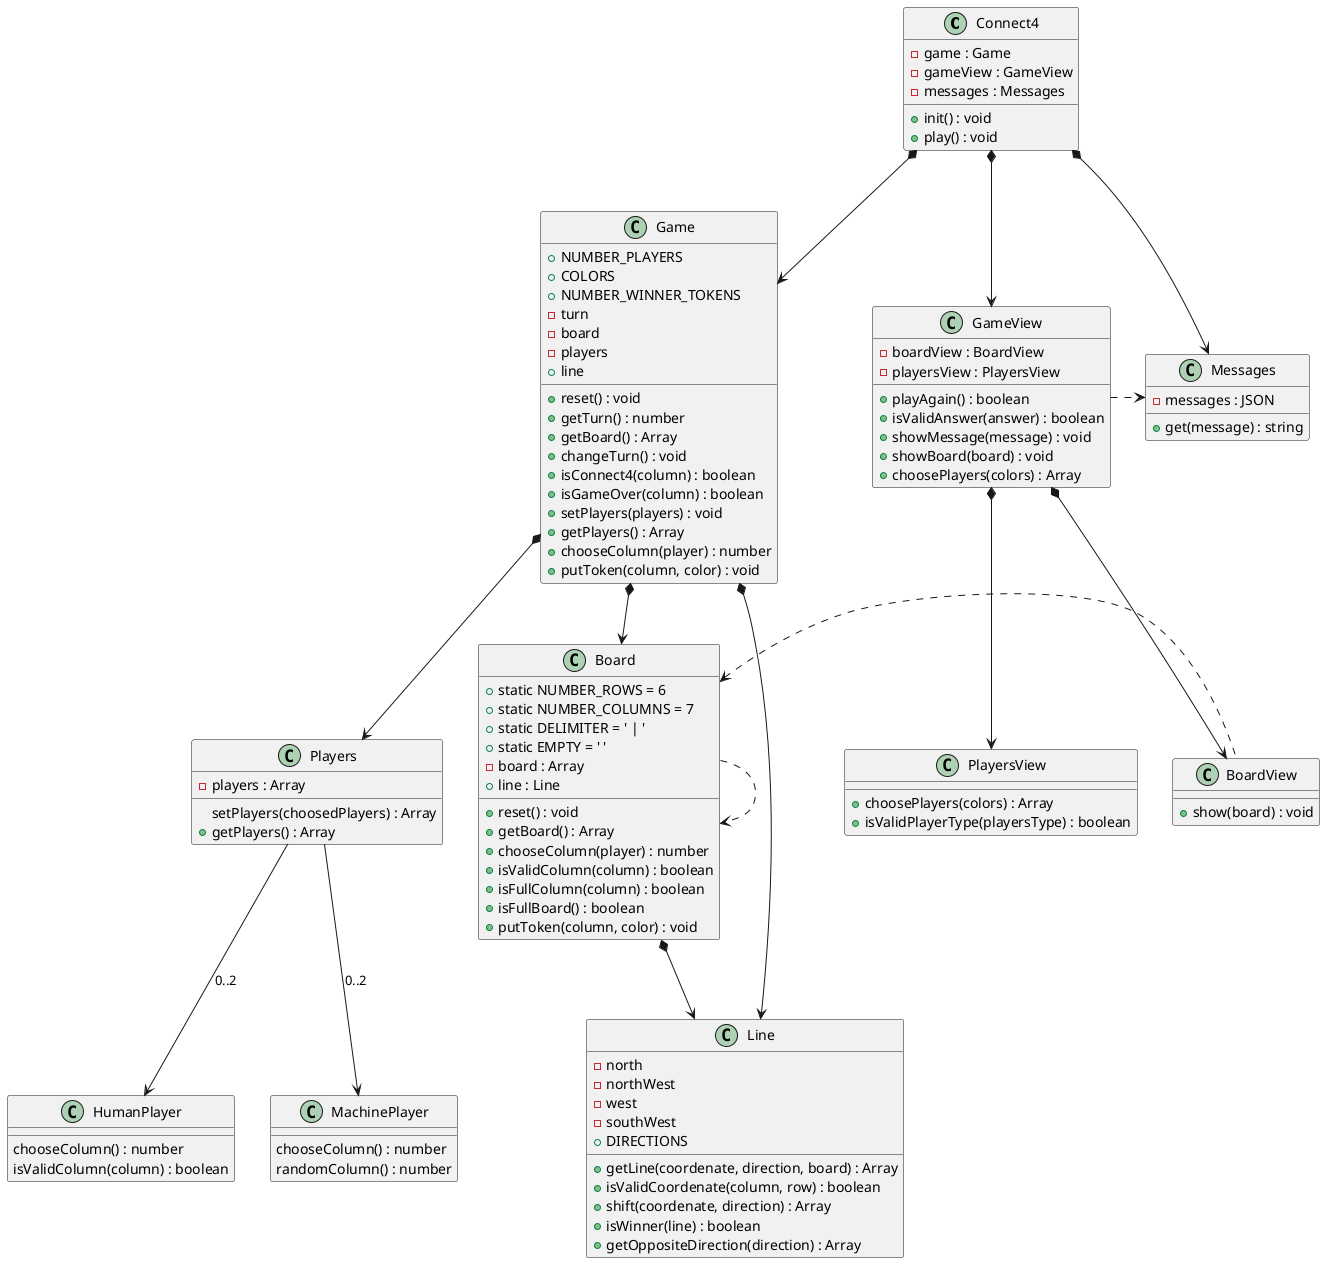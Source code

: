 @startuml "Classes Diagram"

class Connect4 {
  - game : Game
  - gameView : GameView
  - messages : Messages

  + init() : void
  + play() : void
}

class Game {
  + NUMBER_PLAYERS
  + COLORS
  + NUMBER_WINNER_TOKENS
  - turn
  - board
  - players
  + line

  + reset() : void
  + getTurn() : number
  + getBoard() : Array
  + changeTurn() : void
  + isConnect4(column) : boolean
  + isGameOver(column) : boolean
  + setPlayers(players) : void
  + getPlayers() : Array
  + chooseColumn(player) : number
  + putToken(column, color) : void
}

class GameView {
  - boardView : BoardView
  - playersView : PlayersView

  + playAgain() : boolean
  + isValidAnswer(answer) : boolean
  + showMessage(message) : void
  + showBoard(board) : void
  + choosePlayers(colors) : Array
}

class Board {
  + static NUMBER_ROWS = 6
  + static NUMBER_COLUMNS = 7
  + static DELIMITER = ' | '
  + static EMPTY = ' '
  - board : Array
  + line : Line

  + reset() : void
  + getBoard() : Array
  + chooseColumn(player) : number
  + isValidColumn(column) : boolean
  + isFullColumn(column) : boolean
  + isFullBoard() : boolean
  + putToken(column, color) : void
}
class BoardView {
  + show(board) : void
}

class Players {
  - players : Array

  setPlayers(choosedPlayers) : Array
  + getPlayers() : Array
}
class PlayersView {
  + choosePlayers(colors) : Array
  + isValidPlayerType(playersType) : boolean
}
class HumanPlayer {
  chooseColumn() : number
  isValidColumn(column) : boolean
}
class MachinePlayer {
  chooseColumn() : number
  randomColumn() : number
}

class Line {
  - north
  - northWest
  - west
  - southWest
  + DIRECTIONS

  + getLine(coordenate, direction, board) : Array
  + isValidCoordenate(column, row) : boolean
  + shift(coordenate, direction) : Array
  + isWinner(line) : boolean
  + getOppositeDirection(direction) : Array
}

class Messages {
  - messages : JSON

  + get(message) : string
}

Connect4 *-down-> Game
Connect4 *-down-> GameView
Connect4 *-down-> Messages

Game *-down-> Board
Game *-down-> Players
Game *-down-> Line

GameView *-down-> BoardView
GameView *-down-> PlayersView
GameView .> Messages

Board *-down-> Line
Board .> Board

BoardView .left.> Board

Players -down-> HumanPlayer : 0..2
Players -down-> MachinePlayer : 0..2

@enduml